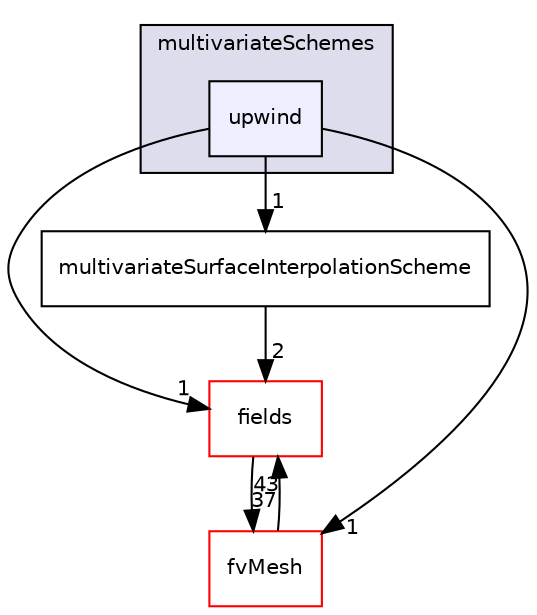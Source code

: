 digraph "src/finiteVolume/interpolation/surfaceInterpolation/multivariateSchemes/upwind" {
  bgcolor=transparent;
  compound=true
  node [ fontsize="10", fontname="Helvetica"];
  edge [ labelfontsize="10", labelfontname="Helvetica"];
  subgraph clusterdir_5f7556748bbd257c389f2aea3abf7cc0 {
    graph [ bgcolor="#ddddee", pencolor="black", label="multivariateSchemes" fontname="Helvetica", fontsize="10", URL="dir_5f7556748bbd257c389f2aea3abf7cc0.html"]
  dir_9ea6ef1bd2cb61183a2a8fcfd8152727 [shape=box, label="upwind", style="filled", fillcolor="#eeeeff", pencolor="black", URL="dir_9ea6ef1bd2cb61183a2a8fcfd8152727.html"];
  }
  dir_25ab4a83a983f7bb7a38b7f63bb141b7 [shape=box label="fields" color="red" URL="dir_25ab4a83a983f7bb7a38b7f63bb141b7.html"];
  dir_453c5c19221ab1f3df2671f95412c703 [shape=box label="multivariateSurfaceInterpolationScheme" URL="dir_453c5c19221ab1f3df2671f95412c703.html"];
  dir_c382fa095c9c33d8673c0dd60aaef275 [shape=box label="fvMesh" color="red" URL="dir_c382fa095c9c33d8673c0dd60aaef275.html"];
  dir_9ea6ef1bd2cb61183a2a8fcfd8152727->dir_25ab4a83a983f7bb7a38b7f63bb141b7 [headlabel="1", labeldistance=1.5 headhref="dir_001224_000938.html"];
  dir_9ea6ef1bd2cb61183a2a8fcfd8152727->dir_453c5c19221ab1f3df2671f95412c703 [headlabel="1", labeldistance=1.5 headhref="dir_001224_001221.html"];
  dir_9ea6ef1bd2cb61183a2a8fcfd8152727->dir_c382fa095c9c33d8673c0dd60aaef275 [headlabel="1", labeldistance=1.5 headhref="dir_001224_001126.html"];
  dir_25ab4a83a983f7bb7a38b7f63bb141b7->dir_c382fa095c9c33d8673c0dd60aaef275 [headlabel="37", labeldistance=1.5 headhref="dir_000938_001126.html"];
  dir_453c5c19221ab1f3df2671f95412c703->dir_25ab4a83a983f7bb7a38b7f63bb141b7 [headlabel="2", labeldistance=1.5 headhref="dir_001221_000938.html"];
  dir_c382fa095c9c33d8673c0dd60aaef275->dir_25ab4a83a983f7bb7a38b7f63bb141b7 [headlabel="43", labeldistance=1.5 headhref="dir_001126_000938.html"];
}
